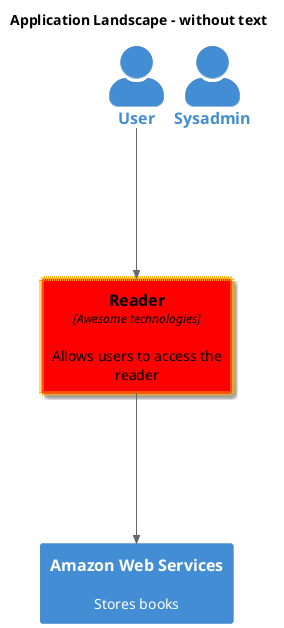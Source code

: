 @startuml
set separator none
!ENABLE_ALL_PLANT_ELEMENTS = 1
skinparam linetype ortho
skinparam nodesep 10
skinparam ranksep 150
top to bottom direction
title Application Landscape - without text
!include <C4/C4>
!include <C4/C4_Context>
!include <C4/C4_Container>
AddElementTag("HighlightedElement", $bgColor="red", $fontColor="black", $borderColor="orange", $shadowing="true", $shape="RoundedBox", $sprite="", $techn="Awesome technologies", $legendText="Awesome element", $legendSprite="", $borderStyle="DOTTED", $borderThickness="5")
AddRelTag("HighlightedRelation", $textColor="red", $lineColor="red", $lineStyle="DOTTED", $sprite="", $techn="", $legendText="Awesome relation", $legendSprite="", $lineThickness="2")
Container($alias="Person_user", $label="User", $techn="", $descr="", $sprite="", $tags="", $link="", $baseShape="actor")
Container($alias="Person_sysadmin", $label="Sysadmin", $techn="", $descr="", $sprite="", $tags="", $link="", $baseShape="actor")
Container($alias="SoftwareSystem_reader_ss", $label="Reader", $techn="", $descr="Allows users to access the reader", $sprite="", $tags="HighlightedElement", $link="", $baseShape="rectangle")
Container($alias="SoftwareSystem_aws_ss", $label="Amazon Web Services", $techn="", $descr="Stores books", $sprite="", $tags="", $link="", $baseShape="rectangle")
Rel($from="Person_user", $to="SoftwareSystem_reader_ss", $label="", $techn="", $descr="", $sprite="", $tags="", $link="")
Rel($from="SoftwareSystem_reader_ss", $to="SoftwareSystem_aws_ss", $label="", $techn="", $descr="", $sprite="", $tags="", $link="")
hide stereotypes
@enduml
